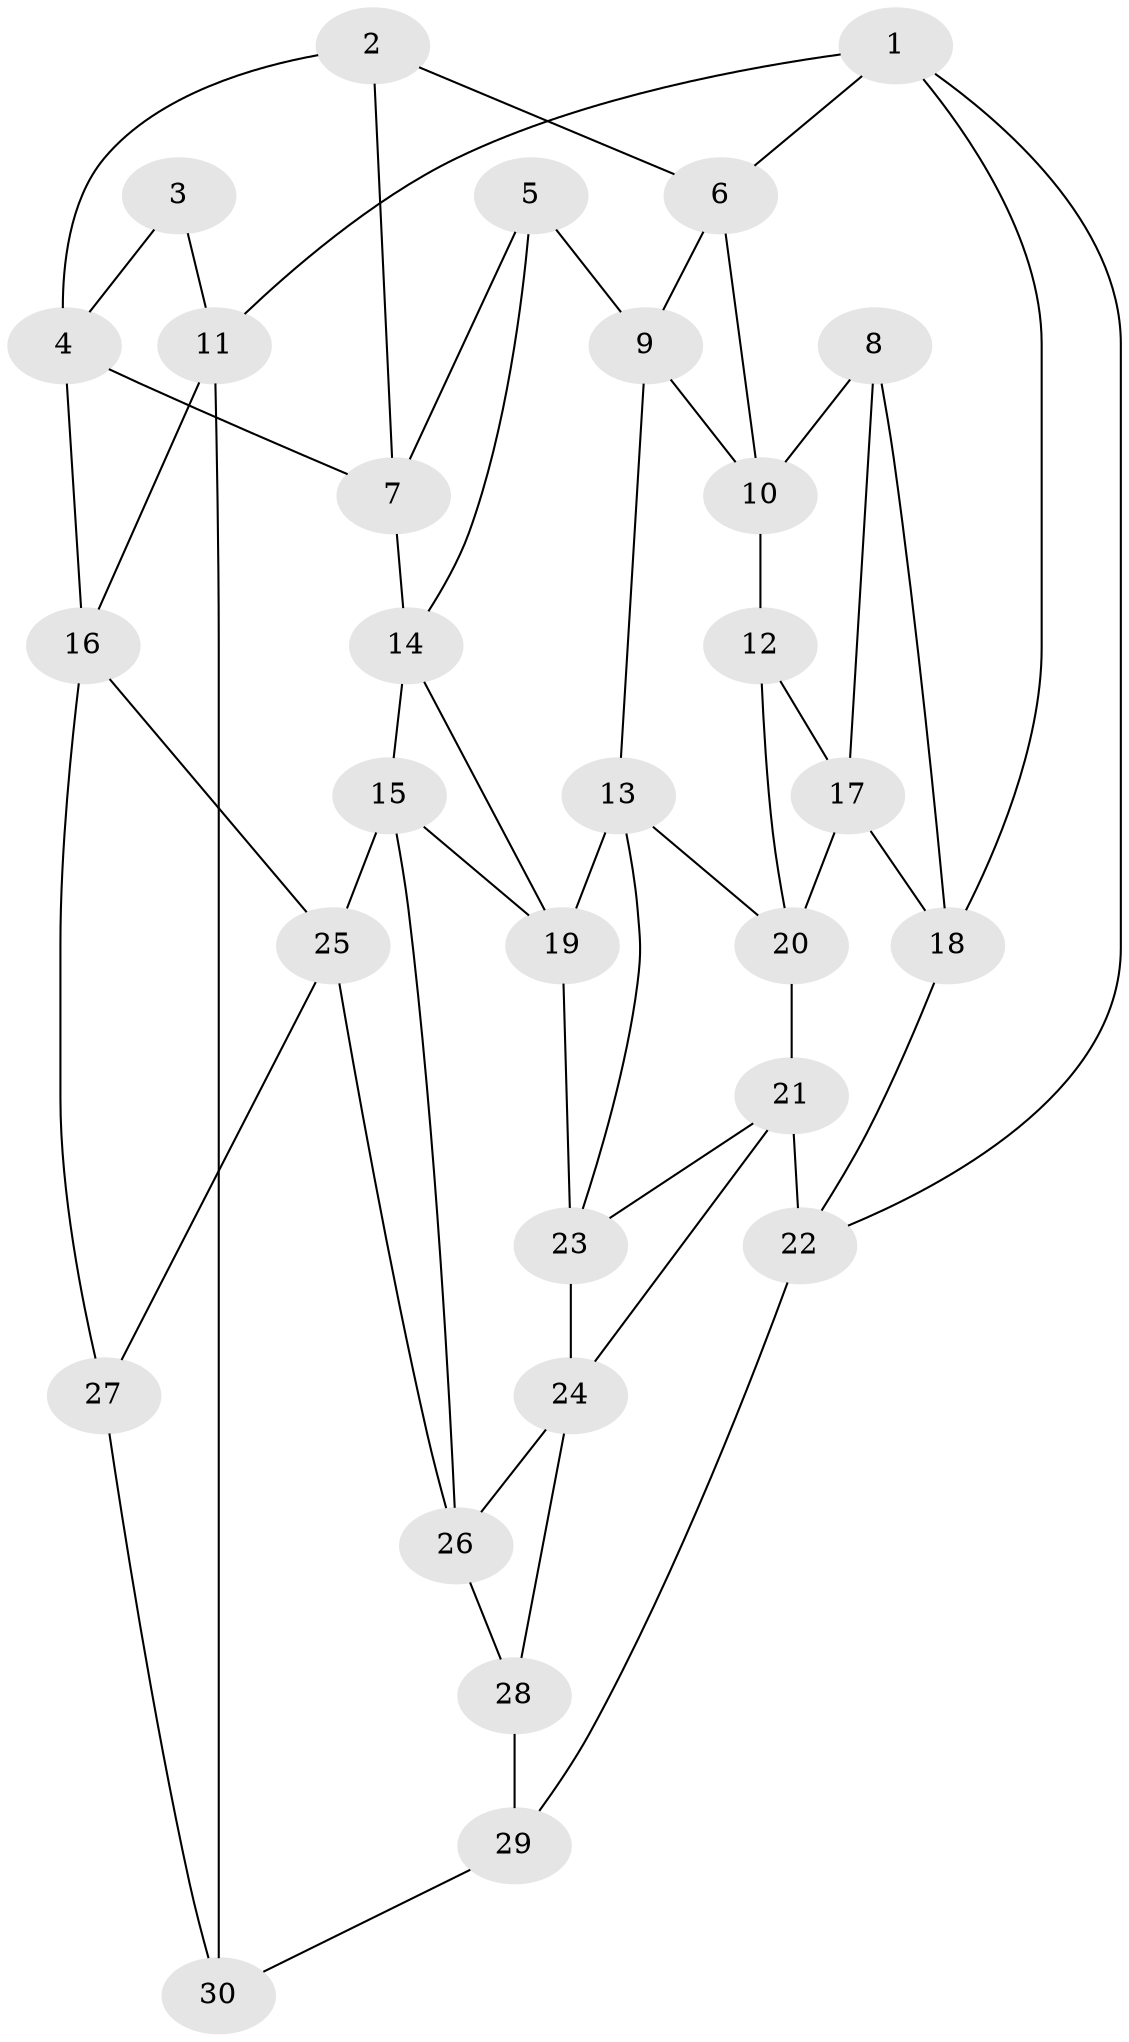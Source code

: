 // original degree distribution, {3: 0.03636363636363636, 5: 0.6181818181818182, 4: 0.2, 6: 0.14545454545454545}
// Generated by graph-tools (version 1.1) at 2025/03/03/09/25 03:03:13]
// undirected, 30 vertices, 55 edges
graph export_dot {
graph [start="1"]
  node [color=gray90,style=filled];
  1;
  2;
  3;
  4;
  5;
  6;
  7;
  8;
  9;
  10;
  11;
  12;
  13;
  14;
  15;
  16;
  17;
  18;
  19;
  20;
  21;
  22;
  23;
  24;
  25;
  26;
  27;
  28;
  29;
  30;
  1 -- 6 [weight=1.0];
  1 -- 11 [weight=1.0];
  1 -- 18 [weight=1.0];
  1 -- 22 [weight=1.0];
  2 -- 4 [weight=1.0];
  2 -- 6 [weight=1.0];
  2 -- 7 [weight=1.0];
  3 -- 4 [weight=1.0];
  3 -- 11 [weight=2.0];
  4 -- 7 [weight=1.0];
  4 -- 16 [weight=1.0];
  5 -- 7 [weight=1.0];
  5 -- 9 [weight=1.0];
  5 -- 14 [weight=1.0];
  6 -- 9 [weight=1.0];
  6 -- 10 [weight=1.0];
  7 -- 14 [weight=1.0];
  8 -- 10 [weight=1.0];
  8 -- 17 [weight=1.0];
  8 -- 18 [weight=1.0];
  9 -- 10 [weight=1.0];
  9 -- 13 [weight=1.0];
  10 -- 12 [weight=1.0];
  11 -- 16 [weight=1.0];
  11 -- 30 [weight=1.0];
  12 -- 17 [weight=1.0];
  12 -- 20 [weight=1.0];
  13 -- 19 [weight=1.0];
  13 -- 20 [weight=1.0];
  13 -- 23 [weight=1.0];
  14 -- 15 [weight=1.0];
  14 -- 19 [weight=1.0];
  15 -- 19 [weight=1.0];
  15 -- 25 [weight=1.0];
  15 -- 26 [weight=1.0];
  16 -- 25 [weight=1.0];
  16 -- 27 [weight=1.0];
  17 -- 18 [weight=1.0];
  17 -- 20 [weight=1.0];
  18 -- 22 [weight=1.0];
  19 -- 23 [weight=1.0];
  20 -- 21 [weight=1.0];
  21 -- 22 [weight=1.0];
  21 -- 23 [weight=1.0];
  21 -- 24 [weight=1.0];
  22 -- 29 [weight=2.0];
  23 -- 24 [weight=1.0];
  24 -- 26 [weight=1.0];
  24 -- 28 [weight=1.0];
  25 -- 26 [weight=1.0];
  25 -- 27 [weight=1.0];
  26 -- 28 [weight=1.0];
  27 -- 30 [weight=2.0];
  28 -- 29 [weight=1.0];
  29 -- 30 [weight=2.0];
}
